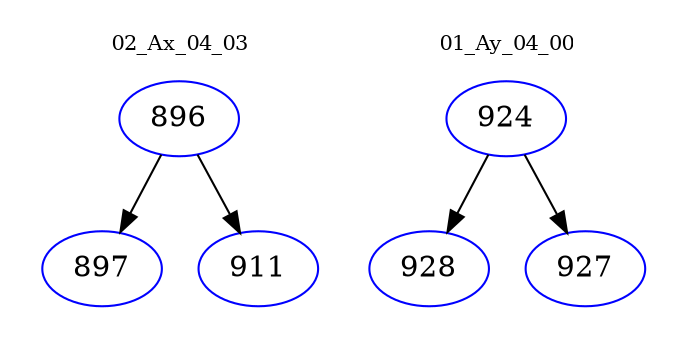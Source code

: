 digraph{
subgraph cluster_0 {
color = white
label = "02_Ax_04_03";
fontsize=10;
T0_896 [label="896", color="blue"]
T0_896 -> T0_897 [color="black"]
T0_897 [label="897", color="blue"]
T0_896 -> T0_911 [color="black"]
T0_911 [label="911", color="blue"]
}
subgraph cluster_1 {
color = white
label = "01_Ay_04_00";
fontsize=10;
T1_924 [label="924", color="blue"]
T1_924 -> T1_928 [color="black"]
T1_928 [label="928", color="blue"]
T1_924 -> T1_927 [color="black"]
T1_927 [label="927", color="blue"]
}
}
